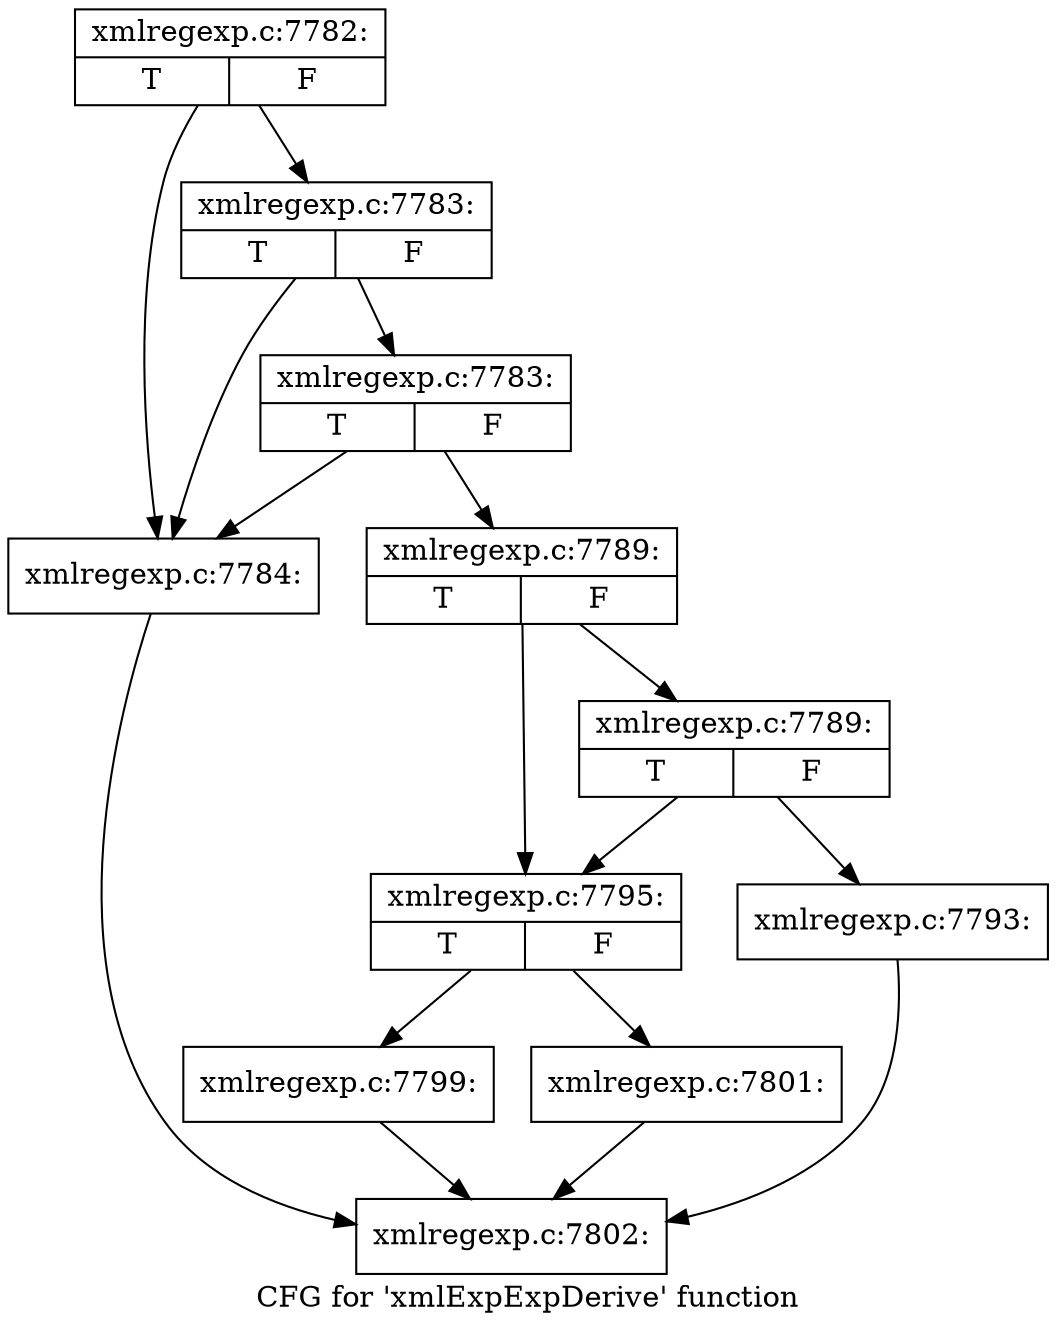 digraph "CFG for 'xmlExpExpDerive' function" {
	label="CFG for 'xmlExpExpDerive' function";

	Node0x563d9d6903a0 [shape=record,label="{xmlregexp.c:7782:|{<s0>T|<s1>F}}"];
	Node0x563d9d6903a0 -> Node0x563d9d6aaf90;
	Node0x563d9d6903a0 -> Node0x563d9d6ab0b0;
	Node0x563d9d6ab0b0 [shape=record,label="{xmlregexp.c:7783:|{<s0>T|<s1>F}}"];
	Node0x563d9d6ab0b0 -> Node0x563d9d6aaf90;
	Node0x563d9d6ab0b0 -> Node0x563d9d6ab030;
	Node0x563d9d6ab030 [shape=record,label="{xmlregexp.c:7783:|{<s0>T|<s1>F}}"];
	Node0x563d9d6ab030 -> Node0x563d9d6aaf90;
	Node0x563d9d6ab030 -> Node0x563d9d6aafe0;
	Node0x563d9d6aaf90 [shape=record,label="{xmlregexp.c:7784:}"];
	Node0x563d9d6aaf90 -> Node0x563d9d3958b0;
	Node0x563d9d6aafe0 [shape=record,label="{xmlregexp.c:7789:|{<s0>T|<s1>F}}"];
	Node0x563d9d6aafe0 -> Node0x563d9d6aba10;
	Node0x563d9d6aafe0 -> Node0x563d9d6ab9c0;
	Node0x563d9d6aba10 [shape=record,label="{xmlregexp.c:7789:|{<s0>T|<s1>F}}"];
	Node0x563d9d6aba10 -> Node0x563d9d6ab9c0;
	Node0x563d9d6aba10 -> Node0x563d9d6ab970;
	Node0x563d9d6ab970 [shape=record,label="{xmlregexp.c:7793:}"];
	Node0x563d9d6ab970 -> Node0x563d9d3958b0;
	Node0x563d9d6ab9c0 [shape=record,label="{xmlregexp.c:7795:|{<s0>T|<s1>F}}"];
	Node0x563d9d6ab9c0 -> Node0x563d9d6ac3f0;
	Node0x563d9d6ab9c0 -> Node0x563d9d6ac440;
	Node0x563d9d6ac3f0 [shape=record,label="{xmlregexp.c:7799:}"];
	Node0x563d9d6ac3f0 -> Node0x563d9d3958b0;
	Node0x563d9d6ac440 [shape=record,label="{xmlregexp.c:7801:}"];
	Node0x563d9d6ac440 -> Node0x563d9d3958b0;
	Node0x563d9d3958b0 [shape=record,label="{xmlregexp.c:7802:}"];
}

